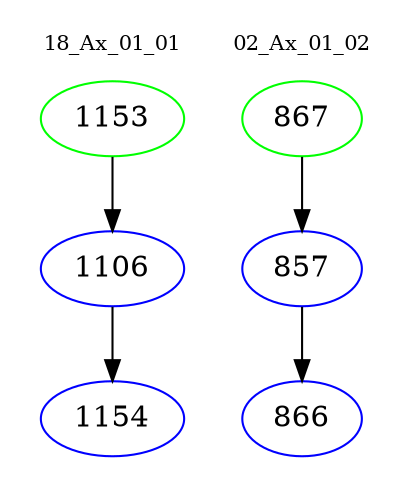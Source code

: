 digraph{
subgraph cluster_0 {
color = white
label = "18_Ax_01_01";
fontsize=10;
T0_1153 [label="1153", color="green"]
T0_1153 -> T0_1106 [color="black"]
T0_1106 [label="1106", color="blue"]
T0_1106 -> T0_1154 [color="black"]
T0_1154 [label="1154", color="blue"]
}
subgraph cluster_1 {
color = white
label = "02_Ax_01_02";
fontsize=10;
T1_867 [label="867", color="green"]
T1_867 -> T1_857 [color="black"]
T1_857 [label="857", color="blue"]
T1_857 -> T1_866 [color="black"]
T1_866 [label="866", color="blue"]
}
}

